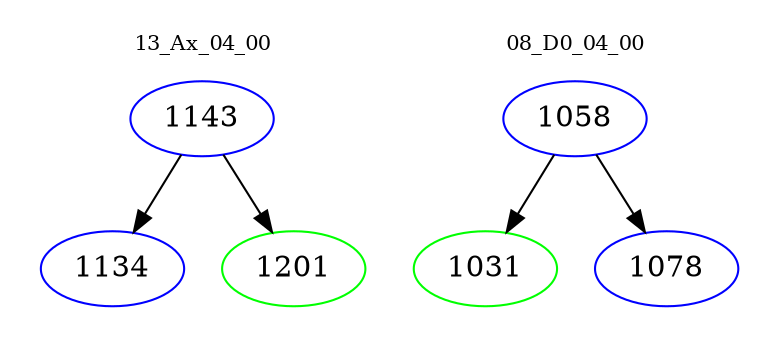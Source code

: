 digraph{
subgraph cluster_0 {
color = white
label = "13_Ax_04_00";
fontsize=10;
T0_1143 [label="1143", color="blue"]
T0_1143 -> T0_1134 [color="black"]
T0_1134 [label="1134", color="blue"]
T0_1143 -> T0_1201 [color="black"]
T0_1201 [label="1201", color="green"]
}
subgraph cluster_1 {
color = white
label = "08_D0_04_00";
fontsize=10;
T1_1058 [label="1058", color="blue"]
T1_1058 -> T1_1031 [color="black"]
T1_1031 [label="1031", color="green"]
T1_1058 -> T1_1078 [color="black"]
T1_1078 [label="1078", color="blue"]
}
}
